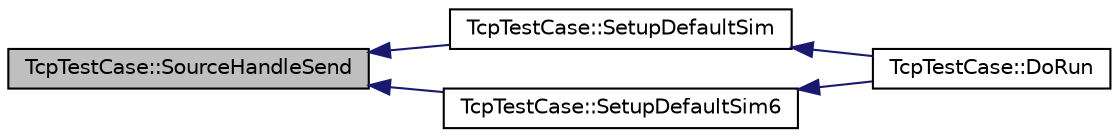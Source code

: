 digraph "TcpTestCase::SourceHandleSend"
{
  edge [fontname="Helvetica",fontsize="10",labelfontname="Helvetica",labelfontsize="10"];
  node [fontname="Helvetica",fontsize="10",shape=record];
  rankdir="LR";
  Node1 [label="TcpTestCase::SourceHandleSend",height=0.2,width=0.4,color="black", fillcolor="grey75", style="filled", fontcolor="black"];
  Node1 -> Node2 [dir="back",color="midnightblue",fontsize="10",style="solid"];
  Node2 [label="TcpTestCase::SetupDefaultSim",height=0.2,width=0.4,color="black", fillcolor="white", style="filled",URL="$de/dae/classTcpTestCase.html#aa0635586d1df558a59adf3ab92cdd511",tooltip="Setup the test (IPv4 version). "];
  Node2 -> Node3 [dir="back",color="midnightblue",fontsize="10",style="solid"];
  Node3 [label="TcpTestCase::DoRun",height=0.2,width=0.4,color="black", fillcolor="white", style="filled",URL="$de/dae/classTcpTestCase.html#a8c4c4fa54e3c71ae1fca781357605134",tooltip="Implementation to actually run this TestCase. "];
  Node1 -> Node4 [dir="back",color="midnightblue",fontsize="10",style="solid"];
  Node4 [label="TcpTestCase::SetupDefaultSim6",height=0.2,width=0.4,color="black", fillcolor="white", style="filled",URL="$de/dae/classTcpTestCase.html#ad45a412dd010f36d8b396ab83df8acd6",tooltip="Setup the test (IPv6 version). "];
  Node4 -> Node3 [dir="back",color="midnightblue",fontsize="10",style="solid"];
}
